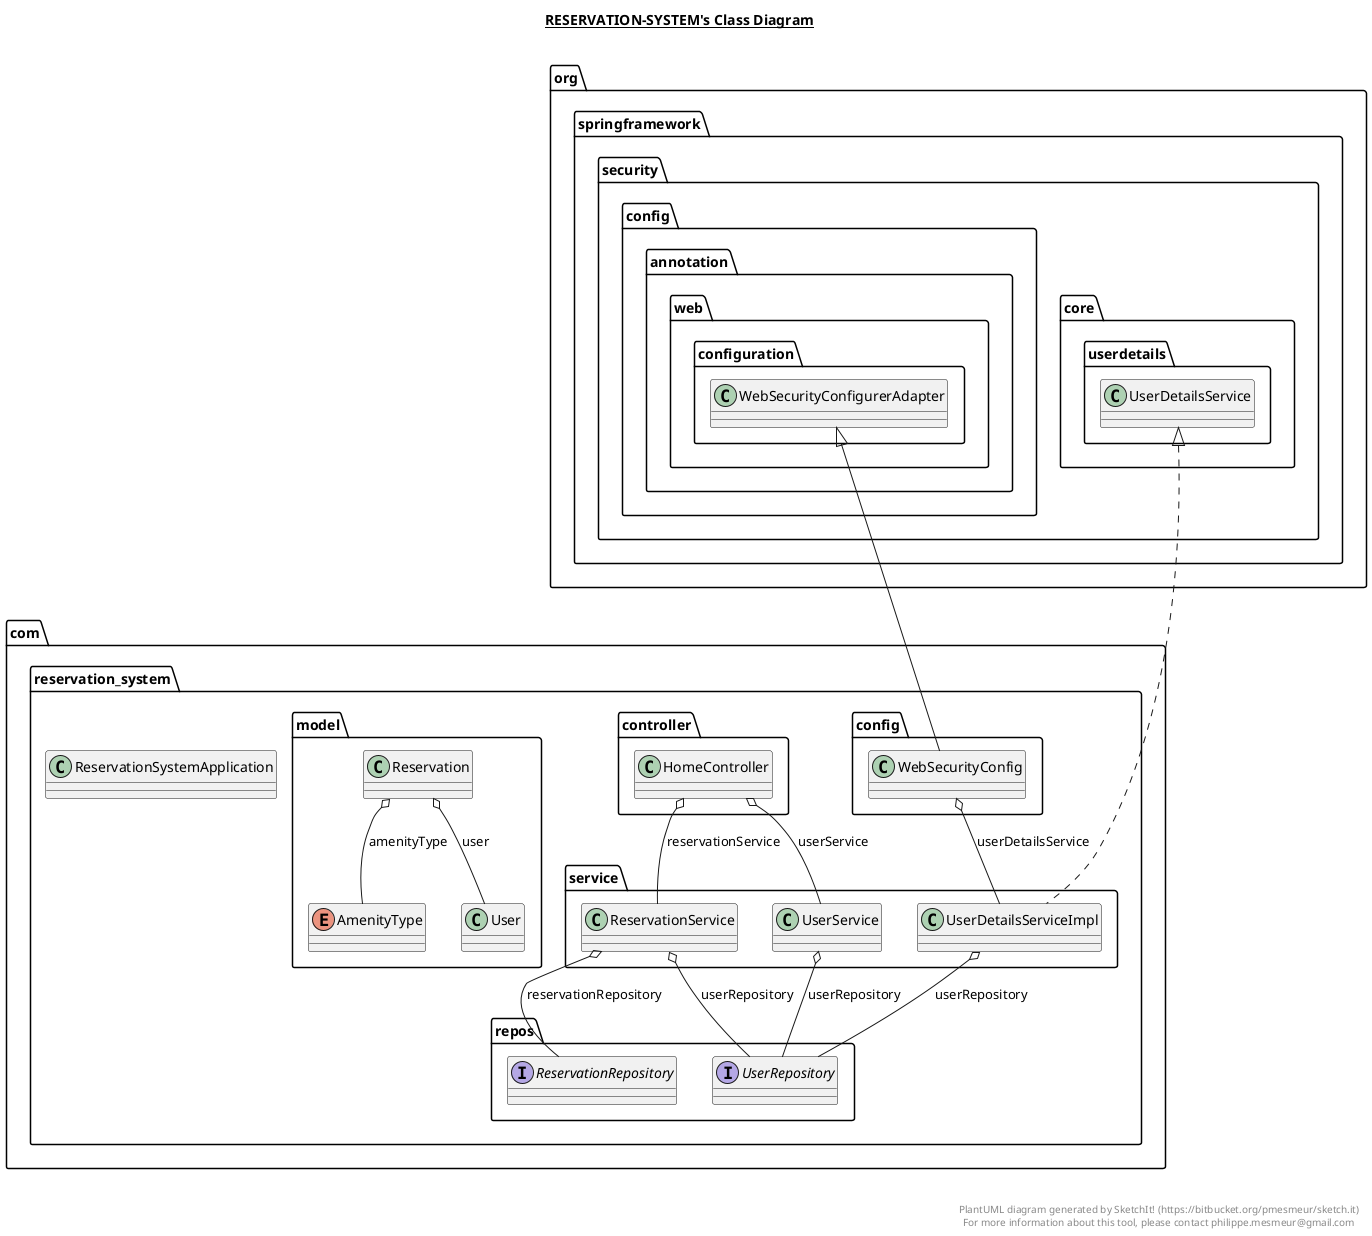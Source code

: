 @startuml

title __RESERVATION-SYSTEM's Class Diagram__\n

  namespace com.reservation_system {
    class com.reservation_system.ReservationSystemApplication {
    }
  }
  

  namespace com.reservation_system {
    namespace config {
      class com.reservation_system.config.WebSecurityConfig {
      }
    }
  }
  

  namespace com.reservation_system {
    namespace controller {
      class com.reservation_system.controller.HomeController {
      }
    }
  }
  

  namespace com.reservation_system {
    namespace model {
      enum AmenityType {
      }
    }
  }
  

  namespace com.reservation_system {
    namespace model {
      class com.reservation_system.model.Reservation {
      }
    }
  }
  

  namespace com.reservation_system {
    namespace model {
      class com.reservation_system.model.User {
      }
    }
  }
  

  namespace com.reservation_system {
    namespace repos {
      interface com.reservation_system.repos.ReservationRepository {
      }
    }
  }
  

  namespace com.reservation_system {
    namespace repos {
      interface com.reservation_system.repos.UserRepository {
      }
    }
  }
  

  namespace com.reservation_system {
    namespace service {
      class com.reservation_system.service.ReservationService {
      }
    }
  }
  

  namespace com.reservation_system {
    namespace service {
      class com.reservation_system.service.UserDetailsServiceImpl {
      }
    }
  }
  

  namespace com.reservation_system {
    namespace service {
      class com.reservation_system.service.UserService {
      }
    }
  }
  

  com.reservation_system.config.WebSecurityConfig -up-|> org.springframework.security.config.annotation.web.configuration.WebSecurityConfigurerAdapter
  com.reservation_system.config.WebSecurityConfig o-- com.reservation_system.service.UserDetailsServiceImpl : userDetailsService
  com.reservation_system.controller.HomeController o-- com.reservation_system.service.ReservationService : reservationService
  com.reservation_system.controller.HomeController o-- com.reservation_system.service.UserService : userService
  com.reservation_system.model.Reservation o-- com.reservation_system.model.AmenityType : amenityType
  com.reservation_system.model.Reservation o-- com.reservation_system.model.User : user
  com.reservation_system.service.ReservationService o-- com.reservation_system.repos.ReservationRepository : reservationRepository
  com.reservation_system.service.ReservationService o-- com.reservation_system.repos.UserRepository : userRepository
  com.reservation_system.service.UserDetailsServiceImpl .up.|> org.springframework.security.core.userdetails.UserDetailsService
  com.reservation_system.service.UserDetailsServiceImpl o-- com.reservation_system.repos.UserRepository : userRepository
  com.reservation_system.service.UserService o-- com.reservation_system.repos.UserRepository : userRepository


right footer


PlantUML diagram generated by SketchIt! (https://bitbucket.org/pmesmeur/sketch.it)
For more information about this tool, please contact philippe.mesmeur@gmail.com
endfooter

@enduml
